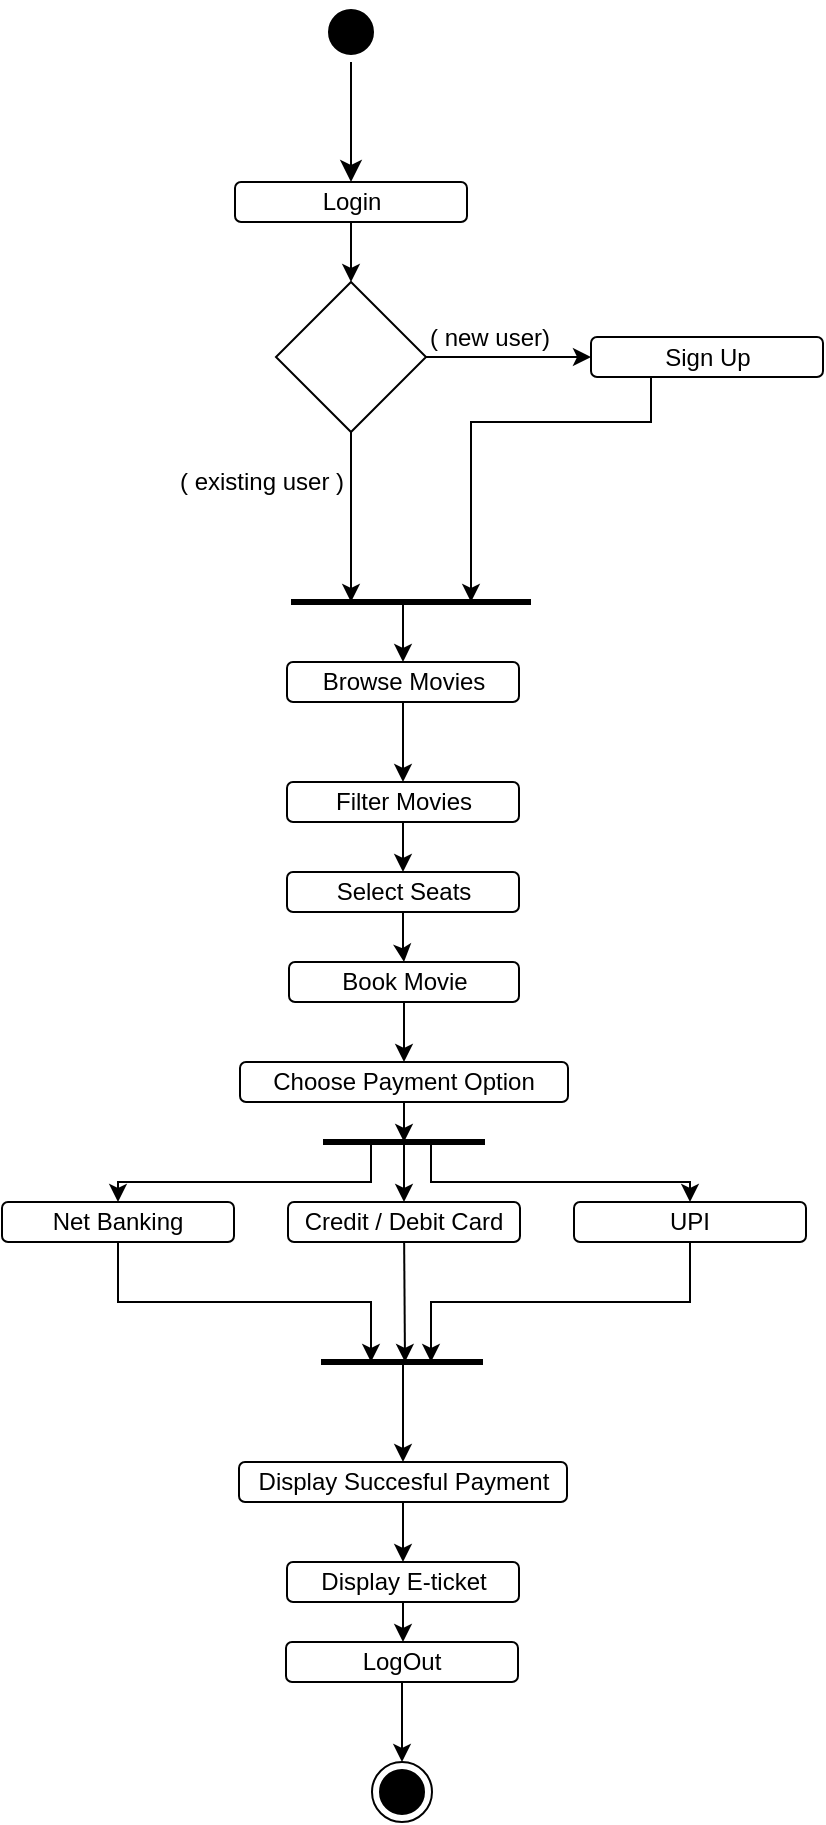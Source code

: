 <mxfile version="12.2.2" type="device" pages="1"><diagram id="yILZUWwxGguSa_4GIc62" name="Page-1"><mxGraphModel dx="2750" dy="1508" grid="1" gridSize="10" guides="1" tooltips="1" connect="1" arrows="1" fold="1" page="1" pageScale="1" pageWidth="850" pageHeight="1100" math="0" shadow="0"><root><mxCell id="0"/><mxCell id="1" parent="0"/><mxCell id="LUXt-2IQQlpoev3046dI-2" value="" style="ellipse;html=1;shape=startState;fillColor=#000000;strokeColor=#000000;" parent="1" vertex="1"><mxGeometry x="389.5" y="40" width="30" height="30" as="geometry"/></mxCell><mxCell id="LUXt-2IQQlpoev3046dI-3" value="" style="edgeStyle=orthogonalEdgeStyle;html=1;verticalAlign=bottom;endArrow=classic;endSize=8;strokeColor=#000000;endFill=1;" parent="1" source="LUXt-2IQQlpoev3046dI-2" edge="1"><mxGeometry relative="1" as="geometry"><mxPoint x="404.5" y="130" as="targetPoint"/><Array as="points"/></mxGeometry></mxCell><mxCell id="LUXt-2IQQlpoev3046dI-6" style="edgeStyle=none;rounded=0;orthogonalLoop=1;jettySize=auto;html=1;entryX=0.5;entryY=0;entryDx=0;entryDy=0;" parent="1" source="LUXt-2IQQlpoev3046dI-4" target="LUXt-2IQQlpoev3046dI-9" edge="1"><mxGeometry relative="1" as="geometry"><mxPoint x="408.5" y="210" as="targetPoint"/></mxGeometry></mxCell><mxCell id="LUXt-2IQQlpoev3046dI-4" value="Login" style="rounded=1;whiteSpace=wrap;html=1;" parent="1" vertex="1"><mxGeometry x="346.5" y="130" width="116" height="20" as="geometry"/></mxCell><mxCell id="LUXt-2IQQlpoev3046dI-10" style="edgeStyle=none;rounded=0;orthogonalLoop=1;jettySize=auto;html=1;entryX=0;entryY=0.5;entryDx=0;entryDy=0;" parent="1" source="LUXt-2IQQlpoev3046dI-9" target="LUXt-2IQQlpoev3046dI-11" edge="1"><mxGeometry relative="1" as="geometry"><mxPoint x="494.5" y="255" as="targetPoint"/></mxGeometry></mxCell><mxCell id="LUXt-2IQQlpoev3046dI-9" value="" style="rhombus;whiteSpace=wrap;html=1;" parent="1" vertex="1"><mxGeometry x="367" y="180" width="75" height="75" as="geometry"/></mxCell><mxCell id="LUXt-2IQQlpoev3046dI-38" style="rounded=0;orthogonalLoop=1;jettySize=auto;html=1;edgeStyle=orthogonalEdgeStyle;" parent="1" source="LUXt-2IQQlpoev3046dI-11" edge="1"><mxGeometry relative="1" as="geometry"><mxPoint x="464.5" y="340" as="targetPoint"/><Array as="points"><mxPoint x="554.5" y="250"/><mxPoint x="464.5" y="250"/></Array></mxGeometry></mxCell><mxCell id="LUXt-2IQQlpoev3046dI-11" value="Sign Up" style="rounded=1;whiteSpace=wrap;html=1;" parent="1" vertex="1"><mxGeometry x="524.5" y="207.5" width="116" height="20" as="geometry"/></mxCell><mxCell id="LUXt-2IQQlpoev3046dI-12" value="( new user)" style="text;html=1;resizable=0;points=[];autosize=1;align=left;verticalAlign=top;spacingTop=-4;" parent="1" vertex="1"><mxGeometry x="442" y="197.5" width="80" height="20" as="geometry"/></mxCell><mxCell id="LUXt-2IQQlpoev3046dI-13" style="edgeStyle=none;rounded=0;orthogonalLoop=1;jettySize=auto;html=1;exitX=0.5;exitY=1;exitDx=0;exitDy=0;" parent="1" source="LUXt-2IQQlpoev3046dI-9" edge="1"><mxGeometry relative="1" as="geometry"><mxPoint x="404.5" y="340" as="targetPoint"/><mxPoint x="403.5" y="300" as="sourcePoint"/></mxGeometry></mxCell><mxCell id="VAata1xJIf20232_usT7-7" style="edgeStyle=orthogonalEdgeStyle;rounded=0;orthogonalLoop=1;jettySize=auto;html=1;startArrow=classic;startFill=1;endArrow=none;endFill=0;" edge="1" parent="1" source="LUXt-2IQQlpoev3046dI-14"><mxGeometry relative="1" as="geometry"><mxPoint x="430.5" y="340" as="targetPoint"/></mxGeometry></mxCell><mxCell id="VAata1xJIf20232_usT7-9" style="edgeStyle=orthogonalEdgeStyle;rounded=0;orthogonalLoop=1;jettySize=auto;html=1;entryX=0.5;entryY=0;entryDx=0;entryDy=0;startArrow=none;startFill=0;endArrow=classic;endFill=1;" edge="1" parent="1" source="LUXt-2IQQlpoev3046dI-14" target="LUXt-2IQQlpoev3046dI-18"><mxGeometry relative="1" as="geometry"/></mxCell><mxCell id="LUXt-2IQQlpoev3046dI-14" value="Browse Movies" style="rounded=1;whiteSpace=wrap;html=1;" parent="1" vertex="1"><mxGeometry x="372.5" y="370" width="116" height="20" as="geometry"/></mxCell><mxCell id="VAata1xJIf20232_usT7-12" style="edgeStyle=orthogonalEdgeStyle;rounded=0;orthogonalLoop=1;jettySize=auto;html=1;entryX=0.5;entryY=0;entryDx=0;entryDy=0;startArrow=none;startFill=0;endArrow=classic;endFill=1;" edge="1" parent="1" source="LUXt-2IQQlpoev3046dI-18" target="LUXt-2IQQlpoev3046dI-25"><mxGeometry relative="1" as="geometry"/></mxCell><mxCell id="LUXt-2IQQlpoev3046dI-18" value="Filter Movies" style="rounded=1;whiteSpace=wrap;html=1;" parent="1" vertex="1"><mxGeometry x="372.5" y="430" width="116" height="20" as="geometry"/></mxCell><mxCell id="LUXt-2IQQlpoev3046dI-29" value="" style="edgeStyle=none;rounded=0;orthogonalLoop=1;jettySize=auto;html=1;" parent="1" source="LUXt-2IQQlpoev3046dI-21" target="LUXt-2IQQlpoev3046dI-28" edge="1"><mxGeometry relative="1" as="geometry"/></mxCell><mxCell id="LUXt-2IQQlpoev3046dI-21" value="Book Movie" style="rounded=1;whiteSpace=wrap;html=1;" parent="1" vertex="1"><mxGeometry x="373.5" y="520" width="115" height="20" as="geometry"/></mxCell><mxCell id="VAata1xJIf20232_usT7-15" style="edgeStyle=orthogonalEdgeStyle;rounded=0;orthogonalLoop=1;jettySize=auto;html=1;startArrow=none;startFill=0;endArrow=classic;endFill=1;strokeWidth=1;" edge="1" parent="1" source="LUXt-2IQQlpoev3046dI-28"><mxGeometry relative="1" as="geometry"><mxPoint x="431" y="610" as="targetPoint"/></mxGeometry></mxCell><mxCell id="LUXt-2IQQlpoev3046dI-28" value="Choose Payment Option" style="rounded=1;whiteSpace=wrap;html=1;" parent="1" vertex="1"><mxGeometry x="349" y="570" width="164" height="20" as="geometry"/></mxCell><mxCell id="VAata1xJIf20232_usT7-25" style="edgeStyle=orthogonalEdgeStyle;rounded=0;orthogonalLoop=1;jettySize=auto;html=1;startArrow=classic;startFill=1;endArrow=none;endFill=0;strokeWidth=1;" edge="1" parent="1" source="LUXt-2IQQlpoev3046dI-30"><mxGeometry relative="1" as="geometry"><mxPoint x="430.5" y="720" as="targetPoint"/></mxGeometry></mxCell><mxCell id="VAata1xJIf20232_usT7-26" style="edgeStyle=orthogonalEdgeStyle;rounded=0;orthogonalLoop=1;jettySize=auto;html=1;entryX=0.5;entryY=0;entryDx=0;entryDy=0;startArrow=none;startFill=0;endArrow=classic;endFill=1;strokeWidth=1;" edge="1" parent="1" source="LUXt-2IQQlpoev3046dI-30" target="VAata1xJIf20232_usT7-1"><mxGeometry relative="1" as="geometry"/></mxCell><mxCell id="LUXt-2IQQlpoev3046dI-30" value="Display Succesful Payment" style="rounded=1;whiteSpace=wrap;html=1;" parent="1" vertex="1"><mxGeometry x="348.5" y="770" width="164" height="20" as="geometry"/></mxCell><mxCell id="VAata1xJIf20232_usT7-13" style="edgeStyle=orthogonalEdgeStyle;rounded=0;orthogonalLoop=1;jettySize=auto;html=1;entryX=0.5;entryY=0;entryDx=0;entryDy=0;startArrow=none;startFill=0;endArrow=classic;endFill=1;" edge="1" parent="1" source="LUXt-2IQQlpoev3046dI-25" target="LUXt-2IQQlpoev3046dI-21"><mxGeometry relative="1" as="geometry"/></mxCell><mxCell id="LUXt-2IQQlpoev3046dI-25" value="Select Seats" style="rounded=1;whiteSpace=wrap;html=1;" parent="1" vertex="1"><mxGeometry x="372.5" y="475" width="116" height="20" as="geometry"/></mxCell><mxCell id="LUXt-2IQQlpoev3046dI-15" value="( existing user )" style="text;html=1;resizable=0;points=[];autosize=1;align=left;verticalAlign=top;spacingTop=-4;" parent="1" vertex="1"><mxGeometry x="317" y="270" width="100" height="20" as="geometry"/></mxCell><mxCell id="LUXt-2IQQlpoev3046dI-34" value="" style="ellipse;html=1;shape=endState;fillColor=#000000;strokeColor=#000000;rounded=1;" parent="1" vertex="1"><mxGeometry x="415" y="920" width="30" height="30" as="geometry"/></mxCell><mxCell id="LUXt-2IQQlpoev3046dI-39" value="" style="endArrow=none;html=1;strokeWidth=3;" parent="1" edge="1"><mxGeometry width="50" height="50" relative="1" as="geometry"><mxPoint x="374.5" y="340" as="sourcePoint"/><mxPoint x="494.5" y="340" as="targetPoint"/></mxGeometry></mxCell><mxCell id="VAata1xJIf20232_usT7-29" style="edgeStyle=orthogonalEdgeStyle;rounded=0;orthogonalLoop=1;jettySize=auto;html=1;entryX=0.5;entryY=0;entryDx=0;entryDy=0;startArrow=none;startFill=0;endArrow=classic;endFill=1;strokeWidth=1;" edge="1" parent="1" source="VAata1xJIf20232_usT7-1" target="VAata1xJIf20232_usT7-2"><mxGeometry relative="1" as="geometry"/></mxCell><mxCell id="VAata1xJIf20232_usT7-1" value="Display E-ticket" style="rounded=1;whiteSpace=wrap;html=1;" vertex="1" parent="1"><mxGeometry x="372.5" y="820" width="116" height="20" as="geometry"/></mxCell><mxCell id="VAata1xJIf20232_usT7-30" style="edgeStyle=orthogonalEdgeStyle;rounded=0;orthogonalLoop=1;jettySize=auto;html=1;startArrow=none;startFill=0;endArrow=classic;endFill=1;strokeWidth=1;entryX=0.5;entryY=0;entryDx=0;entryDy=0;" edge="1" parent="1" source="VAata1xJIf20232_usT7-2" target="LUXt-2IQQlpoev3046dI-34"><mxGeometry relative="1" as="geometry"><mxPoint x="430.5" y="910" as="targetPoint"/></mxGeometry></mxCell><mxCell id="VAata1xJIf20232_usT7-2" value="LogOut" style="rounded=1;whiteSpace=wrap;html=1;" vertex="1" parent="1"><mxGeometry x="372" y="860" width="116" height="20" as="geometry"/></mxCell><mxCell id="VAata1xJIf20232_usT7-18" style="edgeStyle=orthogonalEdgeStyle;rounded=0;orthogonalLoop=1;jettySize=auto;html=1;startArrow=classic;startFill=1;endArrow=none;endFill=0;strokeWidth=1;" edge="1" parent="1" source="VAata1xJIf20232_usT7-4"><mxGeometry relative="1" as="geometry"><mxPoint x="444.5" y="610" as="targetPoint"/><Array as="points"><mxPoint x="574.5" y="630"/><mxPoint x="444.5" y="630"/></Array></mxGeometry></mxCell><mxCell id="VAata1xJIf20232_usT7-22" style="edgeStyle=orthogonalEdgeStyle;rounded=0;orthogonalLoop=1;jettySize=auto;html=1;startArrow=none;startFill=0;endArrow=classic;endFill=1;strokeWidth=1;" edge="1" parent="1" source="VAata1xJIf20232_usT7-4"><mxGeometry relative="1" as="geometry"><mxPoint x="444.5" y="720" as="targetPoint"/><Array as="points"><mxPoint x="574.5" y="690"/><mxPoint x="444.5" y="690"/></Array></mxGeometry></mxCell><mxCell id="VAata1xJIf20232_usT7-4" value="UPI" style="rounded=1;whiteSpace=wrap;html=1;" vertex="1" parent="1"><mxGeometry x="516" y="640" width="116" height="20" as="geometry"/></mxCell><mxCell id="VAata1xJIf20232_usT7-17" style="edgeStyle=orthogonalEdgeStyle;rounded=0;orthogonalLoop=1;jettySize=auto;html=1;startArrow=classic;startFill=1;endArrow=none;endFill=0;strokeWidth=1;" edge="1" parent="1" source="VAata1xJIf20232_usT7-5"><mxGeometry relative="1" as="geometry"><mxPoint x="431.0" y="610" as="targetPoint"/></mxGeometry></mxCell><mxCell id="VAata1xJIf20232_usT7-21" style="rounded=0;orthogonalLoop=1;jettySize=auto;html=1;startArrow=none;startFill=0;endArrow=classic;endFill=1;strokeWidth=1;" edge="1" parent="1" source="VAata1xJIf20232_usT7-5"><mxGeometry relative="1" as="geometry"><mxPoint x="431.5" y="720" as="targetPoint"/></mxGeometry></mxCell><mxCell id="VAata1xJIf20232_usT7-5" value="Credit / Debit Card" style="rounded=1;whiteSpace=wrap;html=1;" vertex="1" parent="1"><mxGeometry x="373" y="640" width="116" height="20" as="geometry"/></mxCell><mxCell id="VAata1xJIf20232_usT7-16" style="edgeStyle=orthogonalEdgeStyle;rounded=0;orthogonalLoop=1;jettySize=auto;html=1;startArrow=classic;startFill=1;endArrow=none;endFill=0;strokeWidth=1;" edge="1" parent="1" source="VAata1xJIf20232_usT7-6"><mxGeometry relative="1" as="geometry"><mxPoint x="414.5" y="610" as="targetPoint"/><Array as="points"><mxPoint x="288.5" y="630"/><mxPoint x="414.5" y="630"/></Array></mxGeometry></mxCell><mxCell id="VAata1xJIf20232_usT7-20" style="edgeStyle=orthogonalEdgeStyle;rounded=0;orthogonalLoop=1;jettySize=auto;html=1;startArrow=none;startFill=0;endArrow=classic;endFill=1;strokeWidth=1;" edge="1" parent="1" source="VAata1xJIf20232_usT7-6"><mxGeometry relative="1" as="geometry"><mxPoint x="414.5" y="720" as="targetPoint"/><Array as="points"><mxPoint x="287.5" y="690"/><mxPoint x="414.5" y="690"/></Array></mxGeometry></mxCell><mxCell id="VAata1xJIf20232_usT7-6" value="Net Banking" style="rounded=1;whiteSpace=wrap;html=1;" vertex="1" parent="1"><mxGeometry x="230" y="640" width="116" height="20" as="geometry"/></mxCell><mxCell id="VAata1xJIf20232_usT7-14" value="" style="endArrow=none;html=1;strokeWidth=3;" edge="1" parent="1"><mxGeometry width="50" height="50" relative="1" as="geometry"><mxPoint x="390.5" y="610" as="sourcePoint"/><mxPoint x="471.5" y="610" as="targetPoint"/></mxGeometry></mxCell><mxCell id="VAata1xJIf20232_usT7-19" value="" style="endArrow=none;html=1;strokeWidth=3;" edge="1" parent="1"><mxGeometry width="50" height="50" relative="1" as="geometry"><mxPoint x="389.5" y="720" as="sourcePoint"/><mxPoint x="470.5" y="720" as="targetPoint"/></mxGeometry></mxCell></root></mxGraphModel></diagram></mxfile>
